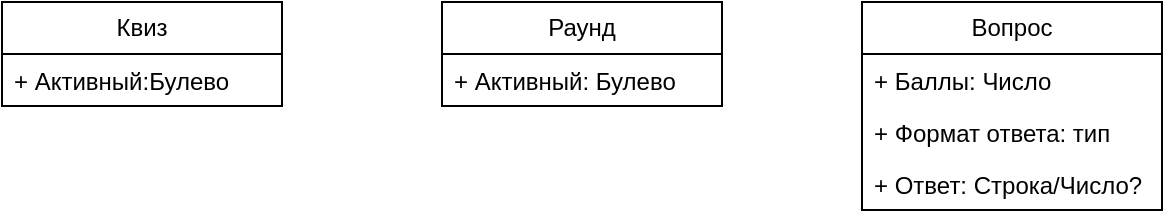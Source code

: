 <mxfile version="24.8.6">
  <diagram name="Страница — 1" id="hT6btF-oiDHixHB9MiFx">
    <mxGraphModel dx="1634" dy="744" grid="1" gridSize="10" guides="1" tooltips="1" connect="1" arrows="1" fold="1" page="1" pageScale="1" pageWidth="827" pageHeight="1169" math="0" shadow="0">
      <root>
        <mxCell id="0" />
        <mxCell id="1" parent="0" />
        <mxCell id="2CUeYqwTCAvH3azBKM6k-1" value="Квиз" style="swimlane;fontStyle=0;childLayout=stackLayout;horizontal=1;startSize=26;fillColor=none;horizontalStack=0;resizeParent=1;resizeParentMax=0;resizeLast=0;collapsible=1;marginBottom=0;whiteSpace=wrap;html=1;" vertex="1" parent="1">
          <mxGeometry x="110" y="110" width="140" height="52" as="geometry" />
        </mxCell>
        <mxCell id="2CUeYqwTCAvH3azBKM6k-2" value="+ Активный:Булево" style="text;strokeColor=none;fillColor=none;align=left;verticalAlign=top;spacingLeft=4;spacingRight=4;overflow=hidden;rotatable=0;points=[[0,0.5],[1,0.5]];portConstraint=eastwest;whiteSpace=wrap;html=1;" vertex="1" parent="2CUeYqwTCAvH3azBKM6k-1">
          <mxGeometry y="26" width="140" height="26" as="geometry" />
        </mxCell>
        <mxCell id="2CUeYqwTCAvH3azBKM6k-5" value="Раунд" style="swimlane;fontStyle=0;childLayout=stackLayout;horizontal=1;startSize=26;fillColor=none;horizontalStack=0;resizeParent=1;resizeParentMax=0;resizeLast=0;collapsible=1;marginBottom=0;whiteSpace=wrap;html=1;" vertex="1" parent="1">
          <mxGeometry x="330" y="110" width="140" height="52" as="geometry">
            <mxRectangle x="330" y="110" width="70" height="30" as="alternateBounds" />
          </mxGeometry>
        </mxCell>
        <mxCell id="2CUeYqwTCAvH3azBKM6k-6" value="+ Активный: Булево" style="text;strokeColor=none;fillColor=none;align=left;verticalAlign=top;spacingLeft=4;spacingRight=4;overflow=hidden;rotatable=0;points=[[0,0.5],[1,0.5]];portConstraint=eastwest;whiteSpace=wrap;html=1;" vertex="1" parent="2CUeYqwTCAvH3azBKM6k-5">
          <mxGeometry y="26" width="140" height="26" as="geometry" />
        </mxCell>
        <mxCell id="2CUeYqwTCAvH3azBKM6k-9" value="Вопрос" style="swimlane;fontStyle=0;childLayout=stackLayout;horizontal=1;startSize=26;fillColor=none;horizontalStack=0;resizeParent=1;resizeParentMax=0;resizeLast=0;collapsible=1;marginBottom=0;whiteSpace=wrap;html=1;" vertex="1" parent="1">
          <mxGeometry x="540" y="110" width="150" height="104" as="geometry" />
        </mxCell>
        <mxCell id="2CUeYqwTCAvH3azBKM6k-10" value="+ Баллы: Число" style="text;strokeColor=none;fillColor=none;align=left;verticalAlign=top;spacingLeft=4;spacingRight=4;overflow=hidden;rotatable=0;points=[[0,0.5],[1,0.5]];portConstraint=eastwest;whiteSpace=wrap;html=1;" vertex="1" parent="2CUeYqwTCAvH3azBKM6k-9">
          <mxGeometry y="26" width="150" height="26" as="geometry" />
        </mxCell>
        <mxCell id="2CUeYqwTCAvH3azBKM6k-11" value="+ Формат ответа: тип" style="text;strokeColor=none;fillColor=none;align=left;verticalAlign=top;spacingLeft=4;spacingRight=4;overflow=hidden;rotatable=0;points=[[0,0.5],[1,0.5]];portConstraint=eastwest;whiteSpace=wrap;html=1;" vertex="1" parent="2CUeYqwTCAvH3azBKM6k-9">
          <mxGeometry y="52" width="150" height="26" as="geometry" />
        </mxCell>
        <mxCell id="2CUeYqwTCAvH3azBKM6k-12" value="+ Ответ: Строка/Число?" style="text;strokeColor=none;fillColor=none;align=left;verticalAlign=top;spacingLeft=4;spacingRight=4;overflow=hidden;rotatable=0;points=[[0,0.5],[1,0.5]];portConstraint=eastwest;whiteSpace=wrap;html=1;" vertex="1" parent="2CUeYqwTCAvH3azBKM6k-9">
          <mxGeometry y="78" width="150" height="26" as="geometry" />
        </mxCell>
      </root>
    </mxGraphModel>
  </diagram>
</mxfile>
